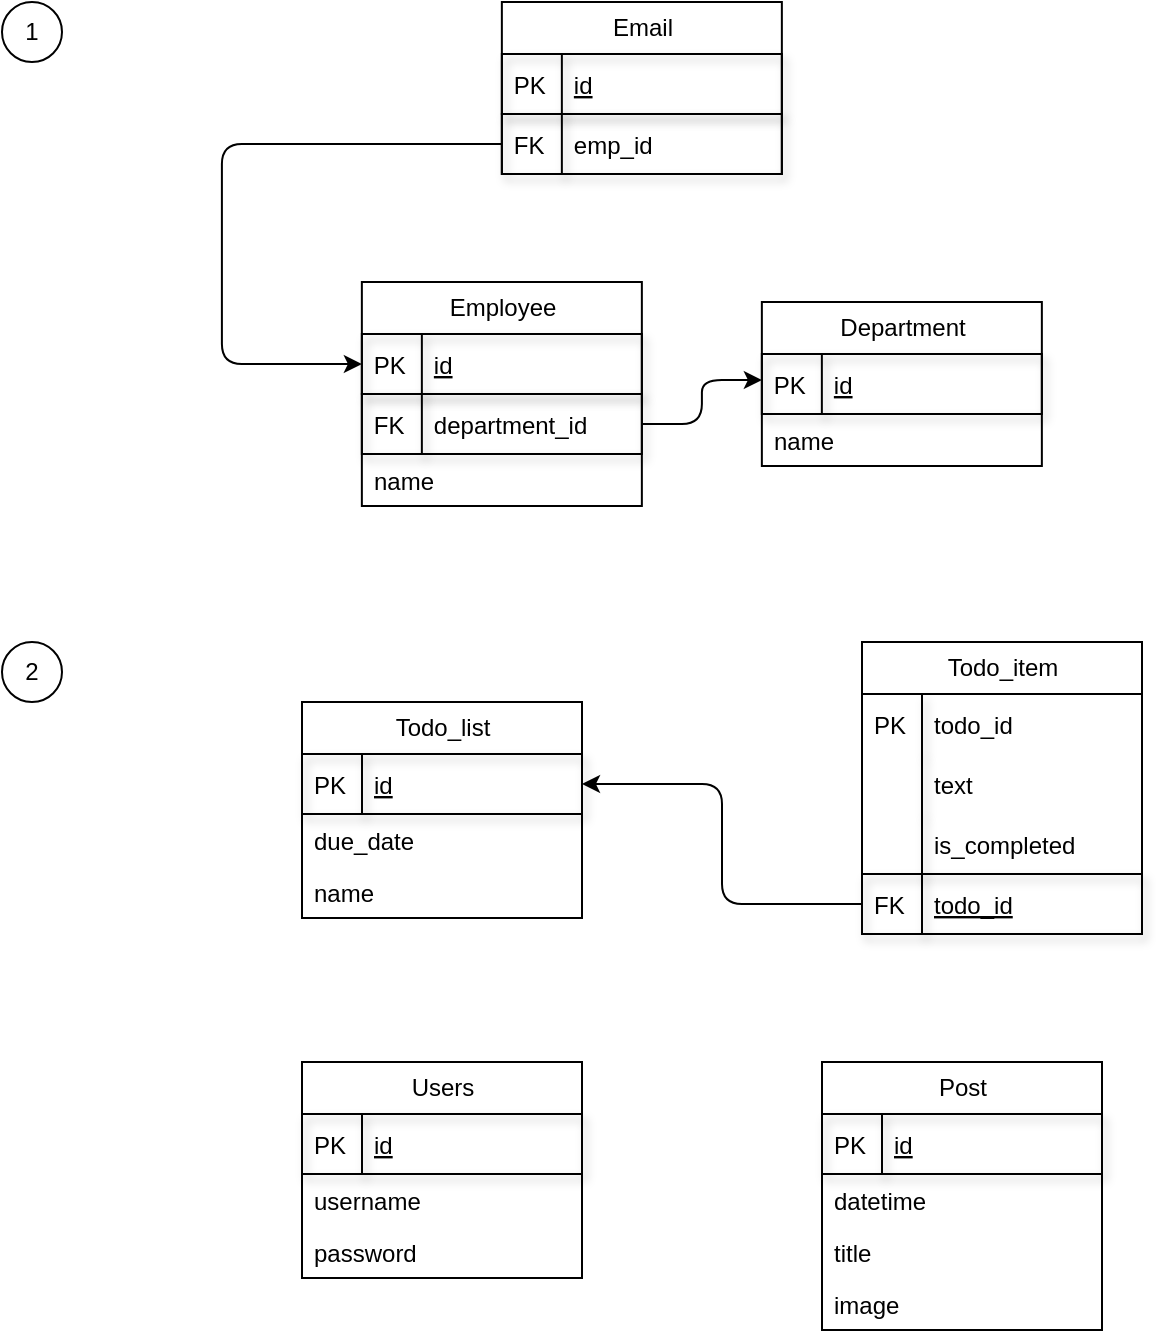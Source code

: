 <mxfile>
    <diagram id="ODHQXN3mCAMFitKMyP_N" name="Page-1">
        <mxGraphModel dx="555" dy="491" grid="1" gridSize="10" guides="1" tooltips="1" connect="1" arrows="1" fold="1" page="1" pageScale="1" pageWidth="850" pageHeight="1100" math="0" shadow="0">
            <root>
                <mxCell id="0"/>
                <mxCell id="1" parent="0"/>
                <mxCell id="26" value="Employee" style="swimlane;fontStyle=0;childLayout=stackLayout;horizontal=1;startSize=26;fillColor=none;horizontalStack=0;resizeParent=1;resizeParentMax=0;resizeLast=0;collapsible=1;marginBottom=0;html=1;" parent="1" vertex="1">
                    <mxGeometry x="239.93" y="180" width="140" height="112" as="geometry"/>
                </mxCell>
                <mxCell id="119" value="id" style="shape=partialRectangle;fillColor=none;align=left;verticalAlign=middle;strokeColor=default;spacingLeft=34;rotatable=0;points=[[0,0.5],[1,0.5]];portConstraint=eastwest;dropTarget=0;shadow=1;labelBorderColor=none;sketch=0;fontStyle=4" parent="26" vertex="1">
                    <mxGeometry y="26" width="140" height="30" as="geometry"/>
                </mxCell>
                <mxCell id="120" value="PK" style="shape=partialRectangle;top=0;left=0;bottom=0;fillColor=none;stokeWidth=1;align=left;verticalAlign=middle;spacingLeft=4;spacingRight=4;overflow=hidden;rotatable=0;points=[];portConstraint=eastwest;part=1;shadow=1;labelBorderColor=none;sketch=0;" parent="119" vertex="1" connectable="0">
                    <mxGeometry width="30" height="30" as="geometry"/>
                </mxCell>
                <mxCell id="121" value="department_id" style="shape=partialRectangle;fillColor=none;align=left;verticalAlign=middle;strokeColor=default;spacingLeft=34;rotatable=0;points=[[0,0.5],[1,0.5]];portConstraint=eastwest;dropTarget=0;shadow=1;labelBorderColor=none;sketch=0;fontStyle=0" parent="26" vertex="1">
                    <mxGeometry y="56" width="140" height="30" as="geometry"/>
                </mxCell>
                <mxCell id="122" value="FK" style="shape=partialRectangle;top=0;left=0;bottom=0;fillColor=none;stokeWidth=1;align=left;verticalAlign=middle;spacingLeft=4;spacingRight=4;overflow=hidden;rotatable=0;points=[];portConstraint=eastwest;part=1;shadow=1;labelBorderColor=none;sketch=0;" parent="121" vertex="1" connectable="0">
                    <mxGeometry width="30" height="30" as="geometry"/>
                </mxCell>
                <mxCell id="28" value="name" style="text;strokeColor=none;fillColor=none;align=left;verticalAlign=top;spacingLeft=4;spacingRight=4;overflow=hidden;rotatable=0;points=[[0,0.5],[1,0.5]];portConstraint=eastwest;whiteSpace=wrap;html=1;" parent="26" vertex="1">
                    <mxGeometry y="86" width="140" height="26" as="geometry"/>
                </mxCell>
                <mxCell id="30" value="Department" style="swimlane;fontStyle=0;childLayout=stackLayout;horizontal=1;startSize=26;fillColor=none;horizontalStack=0;resizeParent=1;resizeParentMax=0;resizeLast=0;collapsible=1;marginBottom=0;html=1;" parent="1" vertex="1">
                    <mxGeometry x="439.93" y="190" width="140" height="82" as="geometry"/>
                </mxCell>
                <mxCell id="125" value="id" style="shape=partialRectangle;fillColor=none;align=left;verticalAlign=middle;strokeColor=default;spacingLeft=34;rotatable=0;points=[[0,0.5],[1,0.5]];portConstraint=eastwest;dropTarget=0;shadow=1;labelBorderColor=none;sketch=0;fontStyle=4" parent="30" vertex="1">
                    <mxGeometry y="26" width="140" height="30" as="geometry"/>
                </mxCell>
                <mxCell id="126" value="PK" style="shape=partialRectangle;top=0;left=0;bottom=0;fillColor=none;stokeWidth=1;align=left;verticalAlign=middle;spacingLeft=4;spacingRight=4;overflow=hidden;rotatable=0;points=[];portConstraint=eastwest;part=1;shadow=1;labelBorderColor=none;sketch=0;" parent="125" vertex="1" connectable="0">
                    <mxGeometry width="30" height="30" as="geometry"/>
                </mxCell>
                <mxCell id="32" value="name" style="text;strokeColor=none;fillColor=none;align=left;verticalAlign=top;spacingLeft=4;spacingRight=4;overflow=hidden;rotatable=0;points=[[0,0.5],[1,0.5]];portConstraint=eastwest;whiteSpace=wrap;html=1;" parent="30" vertex="1">
                    <mxGeometry y="56" width="140" height="26" as="geometry"/>
                </mxCell>
                <mxCell id="124" style="edgeStyle=orthogonalEdgeStyle;html=1;exitX=1;exitY=0.5;exitDx=0;exitDy=0;entryX=0;entryY=0.5;entryDx=0;entryDy=0;" parent="1" source="121" edge="1">
                    <mxGeometry relative="1" as="geometry">
                        <mxPoint x="439.93" y="229.0" as="targetPoint"/>
                        <Array as="points">
                            <mxPoint x="409.93" y="251"/>
                            <mxPoint x="409.93" y="229"/>
                        </Array>
                    </mxGeometry>
                </mxCell>
                <mxCell id="127" value="Email" style="swimlane;fontStyle=0;childLayout=stackLayout;horizontal=1;startSize=26;fillColor=none;horizontalStack=0;resizeParent=1;resizeParentMax=0;resizeLast=0;collapsible=1;marginBottom=0;html=1;" parent="1" vertex="1">
                    <mxGeometry x="309.93" y="40" width="140" height="86" as="geometry"/>
                </mxCell>
                <mxCell id="128" value="id" style="shape=partialRectangle;fillColor=none;align=left;verticalAlign=middle;strokeColor=default;spacingLeft=34;rotatable=0;points=[[0,0.5],[1,0.5]];portConstraint=eastwest;dropTarget=0;shadow=1;labelBorderColor=none;sketch=0;fontStyle=4" parent="127" vertex="1">
                    <mxGeometry y="26" width="140" height="30" as="geometry"/>
                </mxCell>
                <mxCell id="129" value="PK" style="shape=partialRectangle;top=0;left=0;bottom=0;fillColor=none;stokeWidth=1;align=left;verticalAlign=middle;spacingLeft=4;spacingRight=4;overflow=hidden;rotatable=0;points=[];portConstraint=eastwest;part=1;shadow=1;labelBorderColor=none;sketch=0;" parent="128" vertex="1" connectable="0">
                    <mxGeometry width="30" height="30" as="geometry"/>
                </mxCell>
                <mxCell id="130" value="emp_id" style="shape=partialRectangle;fillColor=none;align=left;verticalAlign=middle;strokeColor=default;spacingLeft=34;rotatable=0;points=[[0,0.5],[1,0.5]];portConstraint=eastwest;dropTarget=0;shadow=1;labelBorderColor=none;sketch=0;fontStyle=0" parent="127" vertex="1">
                    <mxGeometry y="56" width="140" height="30" as="geometry"/>
                </mxCell>
                <mxCell id="131" value="FK" style="shape=partialRectangle;top=0;left=0;bottom=0;fillColor=none;stokeWidth=1;align=left;verticalAlign=middle;spacingLeft=4;spacingRight=4;overflow=hidden;rotatable=0;points=[];portConstraint=eastwest;part=1;shadow=1;labelBorderColor=none;sketch=0;" parent="130" vertex="1" connectable="0">
                    <mxGeometry width="30" height="30" as="geometry"/>
                </mxCell>
                <mxCell id="133" style="edgeStyle=orthogonalEdgeStyle;html=1;exitX=0;exitY=0.5;exitDx=0;exitDy=0;entryX=0;entryY=0.5;entryDx=0;entryDy=0;" parent="1" source="130" target="119" edge="1">
                    <mxGeometry relative="1" as="geometry">
                        <Array as="points">
                            <mxPoint x="169.93" y="111"/>
                            <mxPoint x="169.93" y="221"/>
                        </Array>
                    </mxGeometry>
                </mxCell>
                <mxCell id="134" value="1" style="ellipse;whiteSpace=wrap;html=1;aspect=fixed;" vertex="1" parent="1">
                    <mxGeometry x="60" y="40" width="30" height="30" as="geometry"/>
                </mxCell>
                <mxCell id="135" value="2" style="ellipse;whiteSpace=wrap;html=1;aspect=fixed;" vertex="1" parent="1">
                    <mxGeometry x="60" y="360" width="30" height="30" as="geometry"/>
                </mxCell>
                <mxCell id="136" value="Todo_list" style="swimlane;fontStyle=0;childLayout=stackLayout;horizontal=1;startSize=26;fillColor=none;horizontalStack=0;resizeParent=1;resizeParentMax=0;resizeLast=0;collapsible=1;marginBottom=0;html=1;" vertex="1" parent="1">
                    <mxGeometry x="210" y="390" width="140" height="108" as="geometry"/>
                </mxCell>
                <mxCell id="137" value="id" style="shape=partialRectangle;fillColor=none;align=left;verticalAlign=middle;strokeColor=default;spacingLeft=34;rotatable=0;points=[[0,0.5],[1,0.5]];portConstraint=eastwest;dropTarget=0;shadow=1;labelBorderColor=none;sketch=0;fontStyle=4" vertex="1" parent="136">
                    <mxGeometry y="26" width="140" height="30" as="geometry"/>
                </mxCell>
                <mxCell id="138" value="PK" style="shape=partialRectangle;top=0;left=0;bottom=0;fillColor=none;stokeWidth=1;align=left;verticalAlign=middle;spacingLeft=4;spacingRight=4;overflow=hidden;rotatable=0;points=[];portConstraint=eastwest;part=1;shadow=1;labelBorderColor=none;sketch=0;" vertex="1" connectable="0" parent="137">
                    <mxGeometry width="30" height="30" as="geometry"/>
                </mxCell>
                <mxCell id="142" value="due_date" style="text;strokeColor=none;fillColor=none;align=left;verticalAlign=top;spacingLeft=4;spacingRight=4;overflow=hidden;rotatable=0;points=[[0,0.5],[1,0.5]];portConstraint=eastwest;whiteSpace=wrap;html=1;" vertex="1" parent="136">
                    <mxGeometry y="56" width="140" height="26" as="geometry"/>
                </mxCell>
                <mxCell id="141" value="name" style="text;strokeColor=none;fillColor=none;align=left;verticalAlign=top;spacingLeft=4;spacingRight=4;overflow=hidden;rotatable=0;points=[[0,0.5],[1,0.5]];portConstraint=eastwest;whiteSpace=wrap;html=1;" vertex="1" parent="136">
                    <mxGeometry y="82" width="140" height="26" as="geometry"/>
                </mxCell>
                <mxCell id="144" value="Todo_item" style="swimlane;fontStyle=0;childLayout=stackLayout;horizontal=1;startSize=26;fillColor=none;horizontalStack=0;resizeParent=1;resizeParentMax=0;resizeLast=0;collapsible=1;marginBottom=0;html=1;" vertex="1" parent="1">
                    <mxGeometry x="490" y="360" width="140" height="146" as="geometry"/>
                </mxCell>
                <mxCell id="145" value="todo_id" style="shape=partialRectangle;fillColor=none;align=left;verticalAlign=middle;strokeColor=none;spacingLeft=34;rotatable=0;points=[[0,0.5],[1,0.5]];portConstraint=eastwest;dropTarget=0;shadow=1;labelBorderColor=none;sketch=0;fontStyle=0" vertex="1" parent="144">
                    <mxGeometry y="26" width="140" height="30" as="geometry"/>
                </mxCell>
                <mxCell id="146" value="PK" style="shape=partialRectangle;top=0;left=0;bottom=0;fillColor=none;stokeWidth=1;align=left;verticalAlign=middle;spacingLeft=4;spacingRight=4;overflow=hidden;rotatable=0;points=[];portConstraint=eastwest;part=1;shadow=1;labelBorderColor=none;sketch=0;" vertex="1" connectable="0" parent="145">
                    <mxGeometry width="30" height="30" as="geometry"/>
                </mxCell>
                <mxCell id="149" value="text" style="shape=partialRectangle;fillColor=none;align=left;verticalAlign=middle;strokeColor=none;spacingLeft=34;rotatable=0;points=[[0,0.5],[1,0.5]];portConstraint=eastwest;dropTarget=0;shadow=1;labelBorderColor=none;sketch=0;fontStyle=0" vertex="1" parent="144">
                    <mxGeometry y="56" width="140" height="30" as="geometry"/>
                </mxCell>
                <mxCell id="150" value="" style="shape=partialRectangle;top=0;left=0;bottom=0;fillColor=none;stokeWidth=1;align=left;verticalAlign=middle;spacingLeft=4;spacingRight=4;overflow=hidden;rotatable=0;points=[];portConstraint=eastwest;part=1;shadow=1;labelBorderColor=none;sketch=0;" vertex="1" connectable="0" parent="149">
                    <mxGeometry width="30" height="30" as="geometry"/>
                </mxCell>
                <mxCell id="151" value="is_completed" style="shape=partialRectangle;fillColor=none;align=left;verticalAlign=middle;strokeColor=none;spacingLeft=34;rotatable=0;points=[[0,0.5],[1,0.5]];portConstraint=eastwest;dropTarget=0;shadow=1;labelBorderColor=none;sketch=0;fontStyle=0" vertex="1" parent="144">
                    <mxGeometry y="86" width="140" height="30" as="geometry"/>
                </mxCell>
                <mxCell id="152" value="" style="shape=partialRectangle;top=0;left=0;bottom=0;fillColor=none;stokeWidth=1;align=left;verticalAlign=middle;spacingLeft=4;spacingRight=4;overflow=hidden;rotatable=0;points=[];portConstraint=eastwest;part=1;shadow=1;labelBorderColor=none;sketch=0;" vertex="1" connectable="0" parent="151">
                    <mxGeometry width="30" height="30" as="geometry"/>
                </mxCell>
                <mxCell id="155" value="todo_id" style="shape=partialRectangle;fillColor=none;align=left;verticalAlign=middle;strokeColor=default;spacingLeft=34;rotatable=0;points=[[0,0.5],[1,0.5]];portConstraint=eastwest;dropTarget=0;shadow=1;labelBorderColor=none;sketch=0;fontStyle=4" vertex="1" parent="144">
                    <mxGeometry y="116" width="140" height="30" as="geometry"/>
                </mxCell>
                <mxCell id="156" value="FK" style="shape=partialRectangle;top=0;left=0;bottom=0;fillColor=none;stokeWidth=1;align=left;verticalAlign=middle;spacingLeft=4;spacingRight=4;overflow=hidden;rotatable=0;points=[];portConstraint=eastwest;part=1;shadow=1;labelBorderColor=none;sketch=0;" vertex="1" connectable="0" parent="155">
                    <mxGeometry width="30" height="30" as="geometry"/>
                </mxCell>
                <mxCell id="157" style="edgeStyle=orthogonalEdgeStyle;html=1;entryX=1;entryY=0.5;entryDx=0;entryDy=0;" edge="1" parent="1" source="155" target="137">
                    <mxGeometry relative="1" as="geometry"/>
                </mxCell>
                <mxCell id="158" value="Users" style="swimlane;fontStyle=0;childLayout=stackLayout;horizontal=1;startSize=26;fillColor=none;horizontalStack=0;resizeParent=1;resizeParentMax=0;resizeLast=0;collapsible=1;marginBottom=0;html=1;" vertex="1" parent="1">
                    <mxGeometry x="210" y="570" width="140" height="108" as="geometry"/>
                </mxCell>
                <mxCell id="159" value="id" style="shape=partialRectangle;fillColor=none;align=left;verticalAlign=middle;strokeColor=default;spacingLeft=34;rotatable=0;points=[[0,0.5],[1,0.5]];portConstraint=eastwest;dropTarget=0;shadow=1;labelBorderColor=none;sketch=0;fontStyle=4" vertex="1" parent="158">
                    <mxGeometry y="26" width="140" height="30" as="geometry"/>
                </mxCell>
                <mxCell id="160" value="PK" style="shape=partialRectangle;top=0;left=0;bottom=0;fillColor=none;stokeWidth=1;align=left;verticalAlign=middle;spacingLeft=4;spacingRight=4;overflow=hidden;rotatable=0;points=[];portConstraint=eastwest;part=1;shadow=1;labelBorderColor=none;sketch=0;" vertex="1" connectable="0" parent="159">
                    <mxGeometry width="30" height="30" as="geometry"/>
                </mxCell>
                <mxCell id="163" value="username" style="text;strokeColor=none;fillColor=none;align=left;verticalAlign=top;spacingLeft=4;spacingRight=4;overflow=hidden;rotatable=0;points=[[0,0.5],[1,0.5]];portConstraint=eastwest;whiteSpace=wrap;html=1;" vertex="1" parent="158">
                    <mxGeometry y="56" width="140" height="26" as="geometry"/>
                </mxCell>
                <mxCell id="164" value="password" style="text;strokeColor=none;fillColor=none;align=left;verticalAlign=top;spacingLeft=4;spacingRight=4;overflow=hidden;rotatable=0;points=[[0,0.5],[1,0.5]];portConstraint=eastwest;whiteSpace=wrap;html=1;" vertex="1" parent="158">
                    <mxGeometry y="82" width="140" height="26" as="geometry"/>
                </mxCell>
                <mxCell id="165" value="Post" style="swimlane;fontStyle=0;childLayout=stackLayout;horizontal=1;startSize=26;fillColor=none;horizontalStack=0;resizeParent=1;resizeParentMax=0;resizeLast=0;collapsible=1;marginBottom=0;html=1;" vertex="1" parent="1">
                    <mxGeometry x="470" y="570" width="140" height="134" as="geometry"/>
                </mxCell>
                <mxCell id="166" value="id" style="shape=partialRectangle;fillColor=none;align=left;verticalAlign=middle;strokeColor=default;spacingLeft=34;rotatable=0;points=[[0,0.5],[1,0.5]];portConstraint=eastwest;dropTarget=0;shadow=1;labelBorderColor=none;sketch=0;fontStyle=4" vertex="1" parent="165">
                    <mxGeometry y="26" width="140" height="30" as="geometry"/>
                </mxCell>
                <mxCell id="167" value="PK" style="shape=partialRectangle;top=0;left=0;bottom=0;fillColor=none;stokeWidth=1;align=left;verticalAlign=middle;spacingLeft=4;spacingRight=4;overflow=hidden;rotatable=0;points=[];portConstraint=eastwest;part=1;shadow=1;labelBorderColor=none;sketch=0;" vertex="1" connectable="0" parent="166">
                    <mxGeometry width="30" height="30" as="geometry"/>
                </mxCell>
                <mxCell id="168" value="datetime" style="text;strokeColor=none;fillColor=none;align=left;verticalAlign=top;spacingLeft=4;spacingRight=4;overflow=hidden;rotatable=0;points=[[0,0.5],[1,0.5]];portConstraint=eastwest;whiteSpace=wrap;html=1;" vertex="1" parent="165">
                    <mxGeometry y="56" width="140" height="26" as="geometry"/>
                </mxCell>
                <mxCell id="169" value="title" style="text;strokeColor=none;fillColor=none;align=left;verticalAlign=top;spacingLeft=4;spacingRight=4;overflow=hidden;rotatable=0;points=[[0,0.5],[1,0.5]];portConstraint=eastwest;whiteSpace=wrap;html=1;" vertex="1" parent="165">
                    <mxGeometry y="82" width="140" height="26" as="geometry"/>
                </mxCell>
                <mxCell id="173" value="image" style="text;strokeColor=none;fillColor=none;align=left;verticalAlign=top;spacingLeft=4;spacingRight=4;overflow=hidden;rotatable=0;points=[[0,0.5],[1,0.5]];portConstraint=eastwest;whiteSpace=wrap;html=1;" vertex="1" parent="165">
                    <mxGeometry y="108" width="140" height="26" as="geometry"/>
                </mxCell>
            </root>
        </mxGraphModel>
    </diagram>
</mxfile>